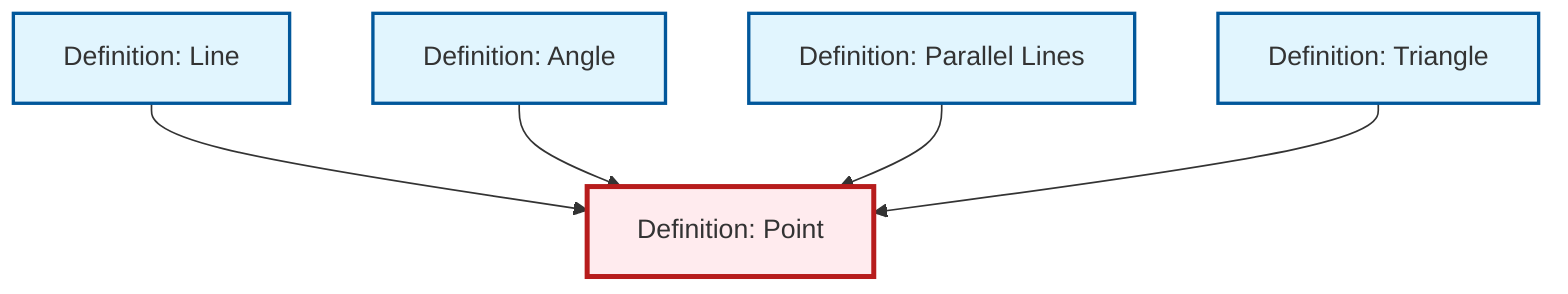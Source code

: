 graph TD
    classDef definition fill:#e1f5fe,stroke:#01579b,stroke-width:2px
    classDef theorem fill:#f3e5f5,stroke:#4a148c,stroke-width:2px
    classDef axiom fill:#fff3e0,stroke:#e65100,stroke-width:2px
    classDef example fill:#e8f5e9,stroke:#1b5e20,stroke-width:2px
    classDef current fill:#ffebee,stroke:#b71c1c,stroke-width:3px
    def-line["Definition: Line"]:::definition
    def-point["Definition: Point"]:::definition
    def-triangle["Definition: Triangle"]:::definition
    def-angle["Definition: Angle"]:::definition
    def-parallel["Definition: Parallel Lines"]:::definition
    def-line --> def-point
    def-angle --> def-point
    def-parallel --> def-point
    def-triangle --> def-point
    class def-point current